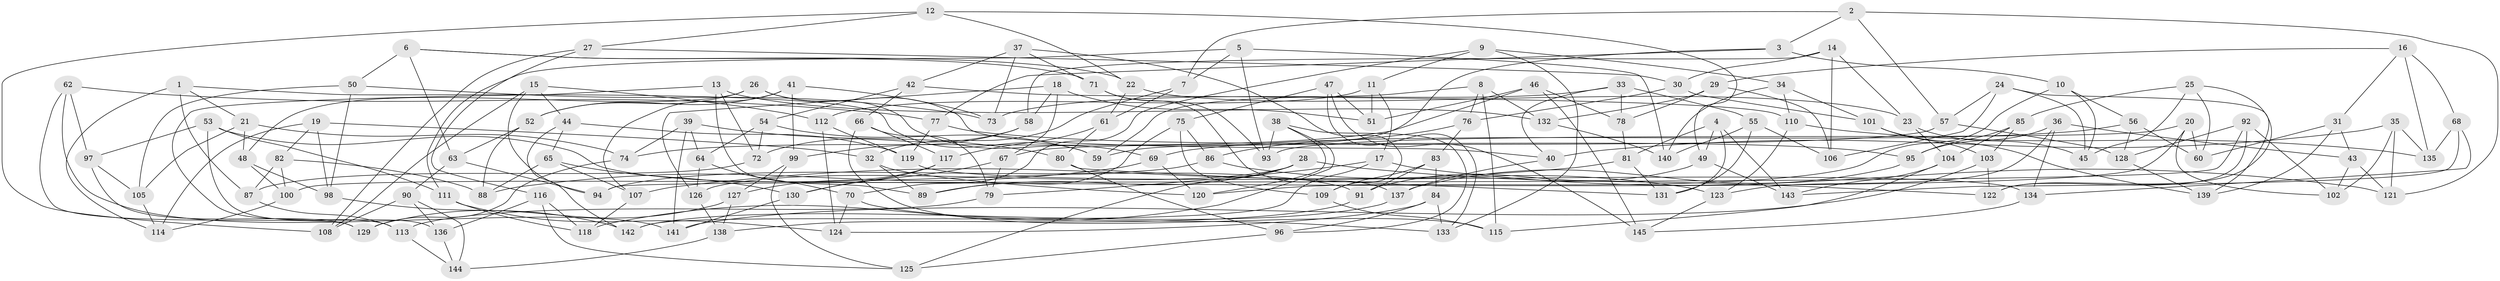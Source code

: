 // coarse degree distribution, {4: 0.5294117647058824, 5: 0.11764705882352941, 3: 0.058823529411764705, 6: 0.29411764705882354}
// Generated by graph-tools (version 1.1) at 2025/38/03/04/25 23:38:06]
// undirected, 145 vertices, 290 edges
graph export_dot {
  node [color=gray90,style=filled];
  1;
  2;
  3;
  4;
  5;
  6;
  7;
  8;
  9;
  10;
  11;
  12;
  13;
  14;
  15;
  16;
  17;
  18;
  19;
  20;
  21;
  22;
  23;
  24;
  25;
  26;
  27;
  28;
  29;
  30;
  31;
  32;
  33;
  34;
  35;
  36;
  37;
  38;
  39;
  40;
  41;
  42;
  43;
  44;
  45;
  46;
  47;
  48;
  49;
  50;
  51;
  52;
  53;
  54;
  55;
  56;
  57;
  58;
  59;
  60;
  61;
  62;
  63;
  64;
  65;
  66;
  67;
  68;
  69;
  70;
  71;
  72;
  73;
  74;
  75;
  76;
  77;
  78;
  79;
  80;
  81;
  82;
  83;
  84;
  85;
  86;
  87;
  88;
  89;
  90;
  91;
  92;
  93;
  94;
  95;
  96;
  97;
  98;
  99;
  100;
  101;
  102;
  103;
  104;
  105;
  106;
  107;
  108;
  109;
  110;
  111;
  112;
  113;
  114;
  115;
  116;
  117;
  118;
  119;
  120;
  121;
  122;
  123;
  124;
  125;
  126;
  127;
  128;
  129;
  130;
  131;
  132;
  133;
  134;
  135;
  136;
  137;
  138;
  139;
  140;
  141;
  142;
  143;
  144;
  145;
  1 -- 87;
  1 -- 114;
  1 -- 21;
  1 -- 59;
  2 -- 7;
  2 -- 57;
  2 -- 121;
  2 -- 3;
  3 -- 59;
  3 -- 77;
  3 -- 10;
  4 -- 143;
  4 -- 49;
  4 -- 131;
  4 -- 81;
  5 -- 111;
  5 -- 7;
  5 -- 93;
  5 -- 140;
  6 -- 50;
  6 -- 22;
  6 -- 71;
  6 -- 63;
  7 -- 32;
  7 -- 61;
  8 -- 132;
  8 -- 59;
  8 -- 76;
  8 -- 115;
  9 -- 34;
  9 -- 11;
  9 -- 70;
  9 -- 133;
  10 -- 120;
  10 -- 56;
  10 -- 45;
  11 -- 112;
  11 -- 51;
  11 -- 17;
  12 -- 27;
  12 -- 49;
  12 -- 22;
  12 -- 108;
  13 -- 132;
  13 -- 89;
  13 -- 72;
  13 -- 113;
  14 -- 58;
  14 -- 23;
  14 -- 30;
  14 -- 106;
  15 -- 94;
  15 -- 108;
  15 -- 112;
  15 -- 44;
  16 -- 29;
  16 -- 135;
  16 -- 31;
  16 -- 68;
  17 -- 121;
  17 -- 79;
  17 -- 142;
  18 -- 126;
  18 -- 58;
  18 -- 51;
  18 -- 67;
  19 -- 32;
  19 -- 114;
  19 -- 82;
  19 -- 98;
  20 -- 60;
  20 -- 93;
  20 -- 102;
  20 -- 100;
  21 -- 74;
  21 -- 105;
  21 -- 48;
  22 -- 61;
  22 -- 23;
  23 -- 104;
  23 -- 45;
  24 -- 106;
  24 -- 45;
  24 -- 139;
  24 -- 57;
  25 -- 45;
  25 -- 60;
  25 -- 85;
  25 -- 122;
  26 -- 52;
  26 -- 69;
  26 -- 48;
  26 -- 40;
  27 -- 116;
  27 -- 30;
  27 -- 108;
  28 -- 125;
  28 -- 89;
  28 -- 122;
  28 -- 126;
  29 -- 132;
  29 -- 106;
  29 -- 78;
  30 -- 76;
  30 -- 101;
  31 -- 60;
  31 -- 139;
  31 -- 43;
  32 -- 89;
  32 -- 120;
  33 -- 40;
  33 -- 73;
  33 -- 55;
  33 -- 78;
  34 -- 110;
  34 -- 140;
  34 -- 101;
  35 -- 40;
  35 -- 135;
  35 -- 102;
  35 -- 121;
  36 -- 43;
  36 -- 123;
  36 -- 134;
  36 -- 95;
  37 -- 42;
  37 -- 71;
  37 -- 73;
  37 -- 109;
  38 -- 118;
  38 -- 120;
  38 -- 96;
  38 -- 93;
  39 -- 74;
  39 -- 80;
  39 -- 141;
  39 -- 64;
  40 -- 137;
  41 -- 107;
  41 -- 73;
  41 -- 99;
  41 -- 52;
  42 -- 66;
  42 -- 110;
  42 -- 54;
  43 -- 102;
  43 -- 121;
  44 -- 119;
  44 -- 142;
  44 -- 65;
  46 -- 78;
  46 -- 74;
  46 -- 51;
  46 -- 145;
  47 -- 145;
  47 -- 133;
  47 -- 75;
  47 -- 51;
  48 -- 100;
  48 -- 98;
  49 -- 143;
  49 -- 91;
  50 -- 98;
  50 -- 73;
  50 -- 105;
  52 -- 88;
  52 -- 63;
  53 -- 111;
  53 -- 97;
  53 -- 91;
  53 -- 136;
  54 -- 64;
  54 -- 59;
  54 -- 72;
  55 -- 106;
  55 -- 131;
  55 -- 140;
  56 -- 69;
  56 -- 128;
  56 -- 60;
  57 -- 128;
  57 -- 67;
  58 -- 72;
  58 -- 99;
  61 -- 80;
  61 -- 117;
  62 -- 77;
  62 -- 129;
  62 -- 141;
  62 -- 97;
  63 -- 94;
  63 -- 90;
  64 -- 70;
  64 -- 126;
  65 -- 107;
  65 -- 88;
  65 -- 130;
  66 -- 115;
  66 -- 79;
  66 -- 117;
  67 -- 130;
  67 -- 79;
  68 -- 134;
  68 -- 143;
  68 -- 135;
  69 -- 88;
  69 -- 120;
  70 -- 133;
  70 -- 124;
  71 -- 137;
  71 -- 93;
  72 -- 87;
  74 -- 129;
  75 -- 89;
  75 -- 86;
  75 -- 109;
  76 -- 86;
  76 -- 83;
  77 -- 95;
  77 -- 119;
  78 -- 81;
  79 -- 113;
  80 -- 96;
  80 -- 131;
  81 -- 131;
  81 -- 107;
  82 -- 100;
  82 -- 88;
  82 -- 87;
  83 -- 109;
  83 -- 84;
  83 -- 91;
  84 -- 96;
  84 -- 133;
  84 -- 124;
  85 -- 104;
  85 -- 103;
  85 -- 95;
  86 -- 123;
  86 -- 94;
  87 -- 113;
  90 -- 136;
  90 -- 144;
  90 -- 108;
  91 -- 138;
  92 -- 128;
  92 -- 122;
  92 -- 94;
  92 -- 102;
  95 -- 137;
  96 -- 125;
  97 -- 105;
  97 -- 129;
  98 -- 142;
  99 -- 127;
  99 -- 125;
  100 -- 114;
  101 -- 139;
  101 -- 103;
  103 -- 122;
  103 -- 141;
  104 -- 143;
  104 -- 115;
  105 -- 114;
  107 -- 118;
  109 -- 115;
  110 -- 135;
  110 -- 123;
  111 -- 124;
  111 -- 118;
  112 -- 119;
  112 -- 124;
  113 -- 144;
  116 -- 118;
  116 -- 125;
  116 -- 136;
  117 -- 127;
  117 -- 130;
  119 -- 134;
  123 -- 145;
  126 -- 138;
  127 -- 129;
  127 -- 138;
  128 -- 139;
  130 -- 141;
  132 -- 140;
  134 -- 145;
  136 -- 144;
  137 -- 142;
  138 -- 144;
}
